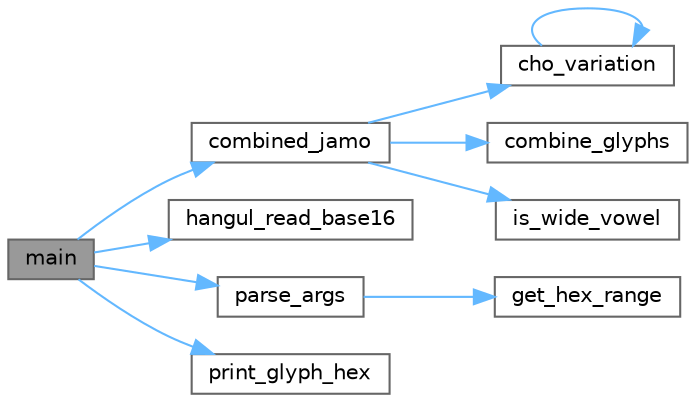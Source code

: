 digraph "main"
{
 // LATEX_PDF_SIZE
  bgcolor="transparent";
  edge [fontname=Helvetica,fontsize=10,labelfontname=Helvetica,labelfontsize=10];
  node [fontname=Helvetica,fontsize=10,shape=box,height=0.2,width=0.4];
  rankdir="LR";
  Node1 [label="main",height=0.2,width=0.4,color="gray40", fillcolor="grey60", style="filled", fontcolor="black",tooltip="Program entry point."];
  Node1 -> Node2 [color="steelblue1",style="solid"];
  Node2 [label="combined_jamo",height=0.2,width=0.4,color="grey40", fillcolor="white", style="filled",URL="$unihangul-support_8c.html#a07b8c0163dd9e9b6f2560f09e0f3e570",tooltip="Convert Hangul Jamo choseong, jungseong, and jongseong into a glyph."];
  Node2 -> Node3 [color="steelblue1",style="solid"];
  Node3 [label="cho_variation",height=0.2,width=0.4,color="grey40", fillcolor="white", style="filled",URL="$unihangul-support_8c.html#ab795ff183c3e429e0eb9257a7737c57f",tooltip="Return the Johab 6/3/1 choseong variation for a syllable."];
  Node3 -> Node3 [color="steelblue1",style="solid"];
  Node2 -> Node4 [color="steelblue1",style="solid"];
  Node4 [label="combine_glyphs",height=0.2,width=0.4,color="grey40", fillcolor="white", style="filled",URL="$unihangul-support_8c.html#a9aacff561033067830249796de592258",tooltip="Combine two glyphs into one glyph."];
  Node2 -> Node5 [color="steelblue1",style="solid"];
  Node5 [label="is_wide_vowel",height=0.2,width=0.4,color="grey40", fillcolor="white", style="filled",URL="$unihangul-support_8c.html#a12a0a69a62e5beb75f723a0e35bb2b37",tooltip="Whether vowel has rightmost vertical stroke to the right."];
  Node1 -> Node6 [color="steelblue1",style="solid"];
  Node6 [label="hangul_read_base16",height=0.2,width=0.4,color="grey40", fillcolor="white", style="filled",URL="$unihangul-support_8c.html#afd372e1a400e28d1b61410187f038eec",tooltip="Read hangul-base.hex file into a unsigned array."];
  Node1 -> Node7 [color="steelblue1",style="solid"];
  Node7 [label="parse_args",height=0.2,width=0.4,color="grey40", fillcolor="white", style="filled",URL="$unigen-hangul_8c.html#af21f77b695eb80e4d88265be6647978e",tooltip="Parse command line arguments."];
  Node7 -> Node8 [color="steelblue1",style="solid"];
  Node8 [label="get_hex_range",height=0.2,width=0.4,color="grey40", fillcolor="white", style="filled",URL="$unigen-hangul_8c.html#a97cb9bdd18abd681712b192f5729ad56",tooltip="Scan a hexadecimal range from a character string."];
  Node1 -> Node9 [color="steelblue1",style="solid"];
  Node9 [label="print_glyph_hex",height=0.2,width=0.4,color="grey40", fillcolor="white", style="filled",URL="$unihangul-support_8c.html#a056fdfdb02eeccd48026c05ccb200435",tooltip="Print one glyph in Unifont hexdraw hexadecimal string style."];
}
